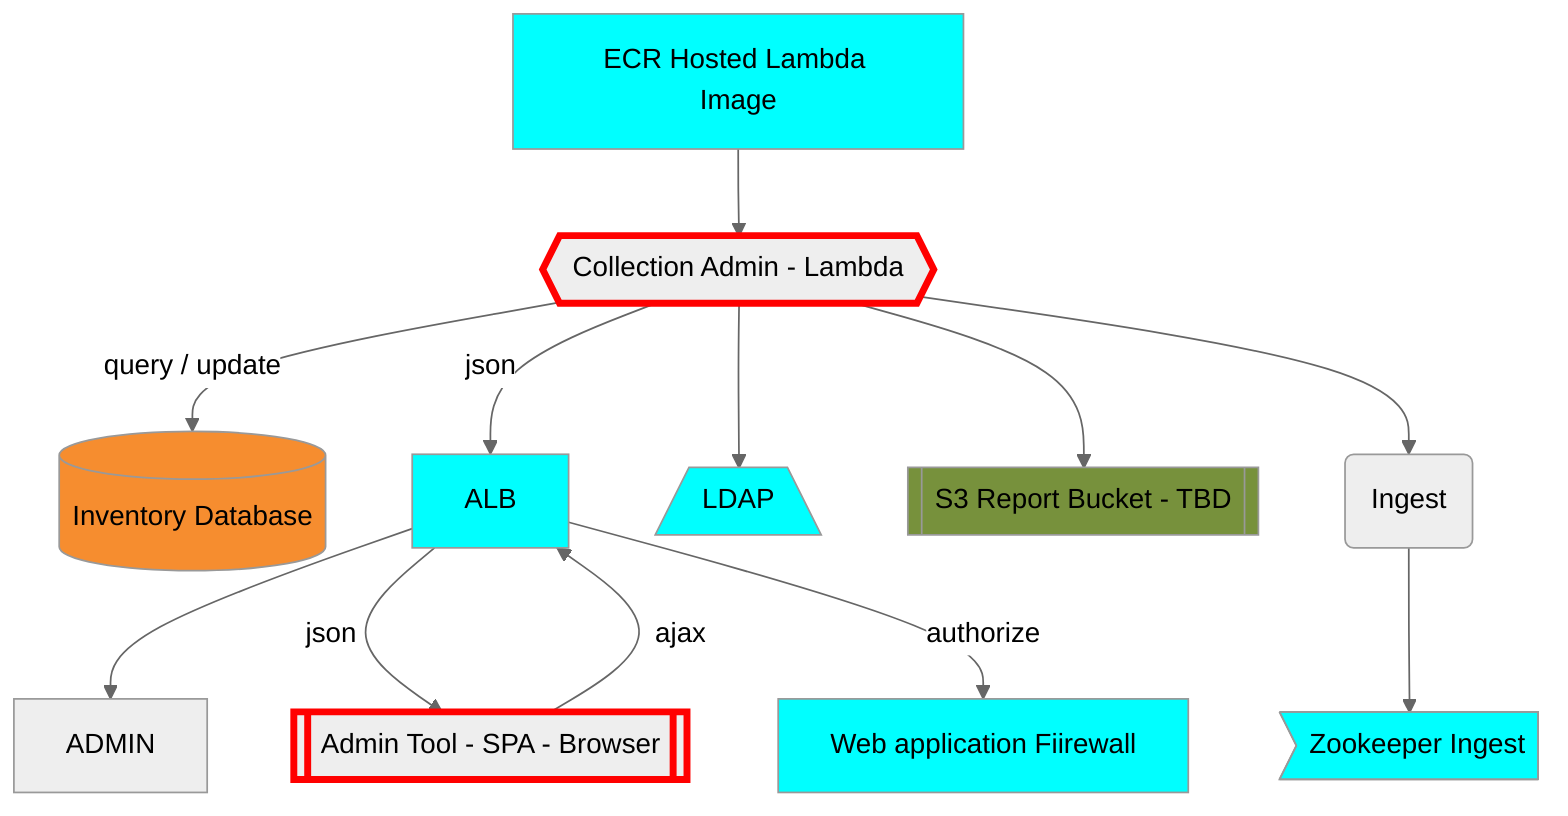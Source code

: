 %%{init: {'theme': 'neutral'}}%%
graph TD
  RDSINV[(Inventory Database)]
  COLLADMIN{{Collection Admin - Lambda}}
  ADMINWEB[[Admin Tool - SPA - Browser]]
  WAF[Web application Fiirewall]
  ECR[ECR Hosted Lambda Image]
  ING(Ingest)
  ZOOING>Zookeeper Ingest]
  LDAP[/LDAP\]
  S3RPT[[S3 Report Bucket - TBD]]

  COLLADMIN --> |"query / update"| RDSINV
  ALB --> ADMIN
  COLLADMIN --> |json| ALB
  ADMINWEB --> |ajax| ALB
  ALB --> |json| ADMINWEB
  ALB --> |authorize| WAF
  ECR --> COLLADMIN
  COLLADMIN --> ING
  COLLADMIN --> LDAP
  COLLADMIN --> S3RPT
  ING --> ZOOING

  style RDSINV fill:#F68D2F
  style COLLADMIN stroke:red,stroke-width:4px
  style ADMINWEB stroke:red,stroke-width:4px
  style ALB fill:cyan
  style WAF fill:cyan
  style ECR fill:cyan
  style ZOOING fill:cyan
  style LDAP fill:cyan
  style S3RPT fill:#77913C